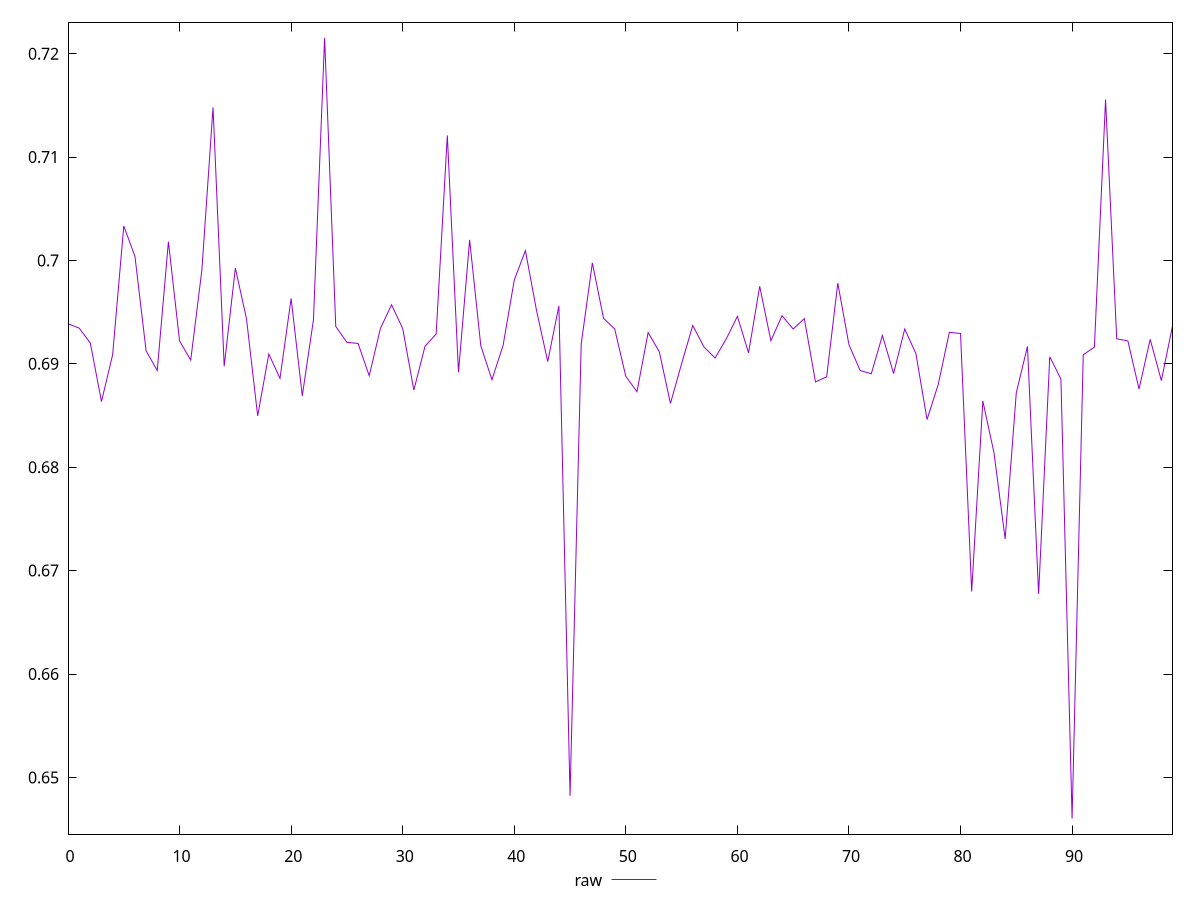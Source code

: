 reset

$raw <<EOF
0 0.6938728277329338
1 0.6934555397247241
2 0.6920120478708489
3 0.6863529559639227
4 0.6908712300895558
5 0.7033329244710547
6 0.7004020641529064
7 0.6912582652596534
8 0.6893506161232635
9 0.7018083993705801
10 0.6922105895020588
11 0.690358381822537
12 0.69906936486988
13 0.7147999837268871
14 0.6897647278742676
15 0.6992555019760462
16 0.6943490491539606
17 0.6849671340917848
18 0.6909502235394173
19 0.6885919653165732
20 0.6963206459379969
21 0.6869015208560295
22 0.6942574257252555
23 0.72152065989314
24 0.6936157618163172
25 0.6920767746133717
26 0.6919723994690483
27 0.688851468351039
28 0.6934128034470618
29 0.6957121259202224
30 0.6934178594979119
31 0.6874567267554427
32 0.6917009568882679
33 0.6928853600992803
34 0.7120979149687799
35 0.6891860497460821
36 0.7019850708965469
37 0.6917484606713402
38 0.6884619757455076
39 0.6917884415241109
40 0.6981012805818364
41 0.7009506261505989
42 0.6951266744779923
43 0.6902207535044055
44 0.6955986449475696
45 0.6482216444015204
46 0.6919208314152527
47 0.6997606262692467
48 0.6944042070269038
49 0.6933753483502774
50 0.6887852633477247
51 0.6873085621004513
52 0.69302691246518
53 0.6911720649204801
54 0.6861706477429047
55 0.6900181313237819
56 0.6937117791251763
57 0.6916316477980261
58 0.6905633116540943
59 0.6924050385826022
60 0.6945910556013781
61 0.6910596362600065
62 0.6975022968450633
63 0.6922334819319537
64 0.6946534840135498
65 0.6933669471576341
66 0.6943734309015192
67 0.6882491739674618
68 0.6887416863453066
69 0.69780293307198
70 0.6918500826388212
71 0.6893606772584122
72 0.6890345921444311
73 0.6927492124268038
74 0.6890603808885978
75 0.6933675825649159
76 0.690991677742595
77 0.6846161228897448
78 0.6880008720575677
79 0.6930481946463689
80 0.6929313672314709
81 0.6679815884102018
82 0.6864009804052625
83 0.6813909466706163
84 0.6730641777194022
85 0.6872054027216628
86 0.6916827266374109
87 0.667746389956442
88 0.6906844482287853
89 0.6885273448056803
90 0.6460248286354425
91 0.6908811881036959
92 0.6916094088521291
93 0.7155604884633392
94 0.6924234217538495
95 0.692213972896496
96 0.6875594238180642
97 0.6923696404745894
98 0.6883820567953158
99 0.6936535321455634
EOF

set key outside below
set xrange [0:99]
set yrange [0.6445149120102885:0.7230305765182939]
set trange [0.6445149120102885:0.7230305765182939]
set terminal svg size 640, 500 enhanced background rgb 'white'
set output "report_00009_2021-02-08T22-37-41.559Z/meta/pScore/samples/pages+cached+noadtech+nomedia/raw/values.svg"

plot $raw title "raw" with line

reset
